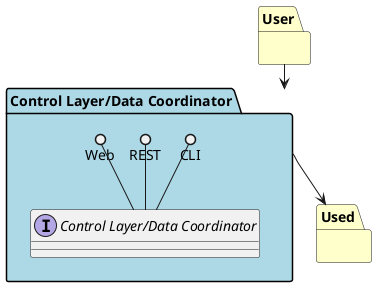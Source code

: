 @startuml

package "User" #ffffcc {

}

package "Used" #ffffcc {

}

package "Control Layer/Data Coordinator" #lightblue {

    interface "Control Layer/Data Coordinator" {
    }

    CLI ()-- "Control Layer/Data Coordinator"
    REST ()-- "Control Layer/Data Coordinator"
    Web ()-- "Control Layer/Data Coordinator"
}

User --> "Control Layer/Data Coordinator"
"Control Layer/Data Coordinator" --> Used

@enduml
